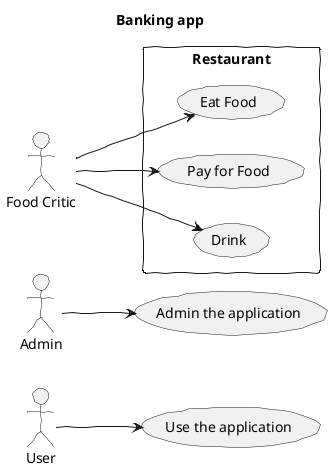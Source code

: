 @startuml
skinparam handwritten true
skinparam monochrome true
skinparam DefaultFontName xkcd Script

title Banking app

User --> (Use)
"Use the application" as (Use)

Admin --> (Main Admin)
"Admin the application" as (Main Admin)

left to right direction
actor "Food Critic" as fc
rectangle Restaurant {
  usecase "Eat Food" as UC1
  usecase "Pay for Food" as UC2
  usecase "Drink" as UC3
}
fc --> UC1
fc --> UC2
fc --> UC3

@enduml
